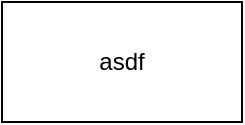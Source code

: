 <mxfile version="20.8.11" type="github">
  <diagram name="Seite-1" id="keFSj0OGy5U7yD-STLA4">
    <mxGraphModel dx="1434" dy="782" grid="1" gridSize="10" guides="1" tooltips="1" connect="1" arrows="1" fold="1" page="1" pageScale="1" pageWidth="827" pageHeight="1169" math="0" shadow="0">
      <root>
        <mxCell id="0" />
        <mxCell id="1" parent="0" />
        <mxCell id="H3XIwkm17Zr2vnUoi-IT-1" value="asdf" style="rounded=0;whiteSpace=wrap;html=1;" vertex="1" parent="1">
          <mxGeometry x="210" y="240" width="120" height="60" as="geometry" />
        </mxCell>
      </root>
    </mxGraphModel>
  </diagram>
</mxfile>
